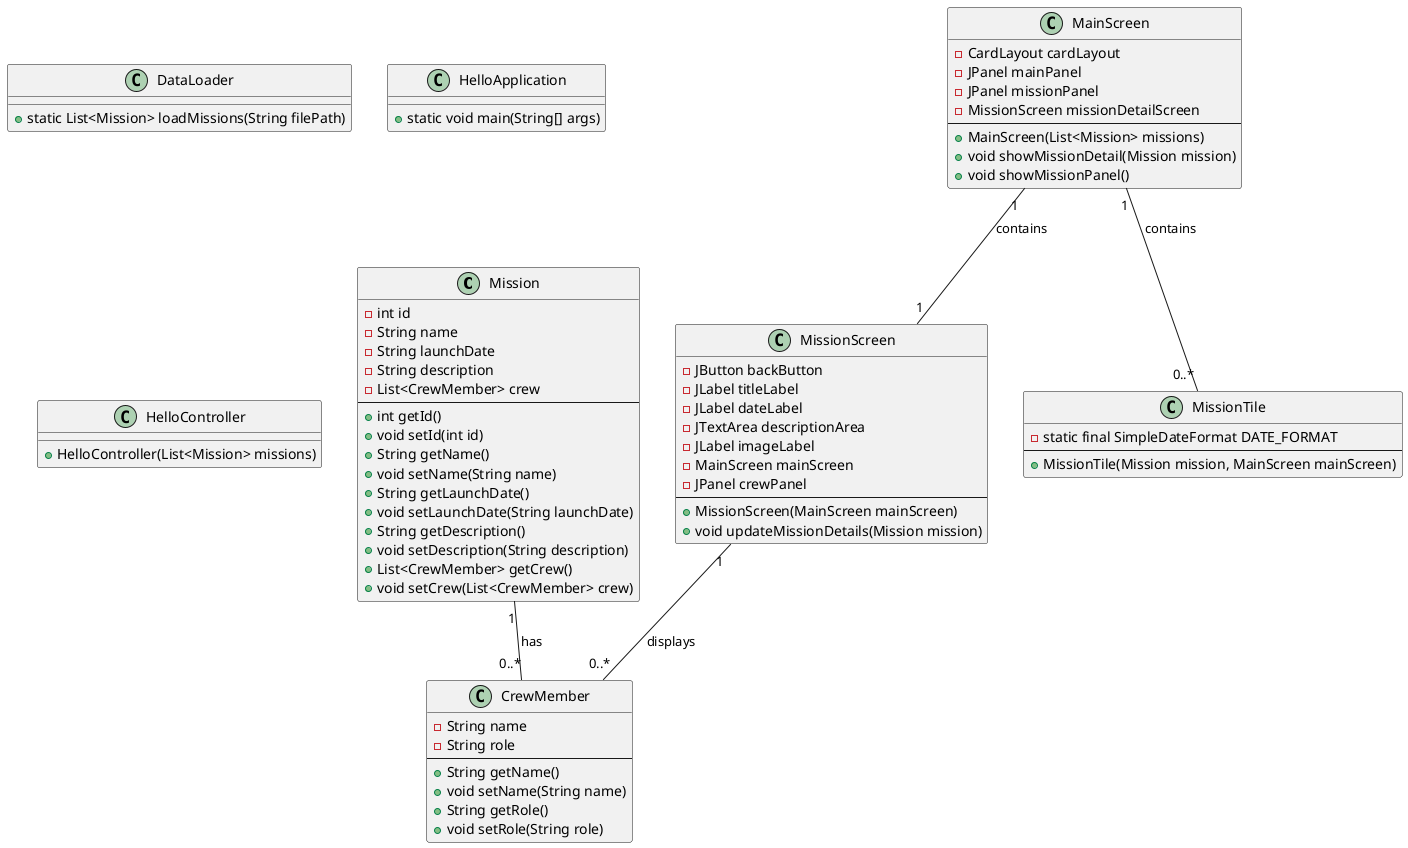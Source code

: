 @startuml
class Mission {
    - int id
    - String name
    - String launchDate
    - String description
    - List<CrewMember> crew
    --
    + int getId()
    + void setId(int id)
    + String getName()
    + void setName(String name)
    + String getLaunchDate()
    + void setLaunchDate(String launchDate)
    + String getDescription()
    + void setDescription(String description)
    + List<CrewMember> getCrew()
    + void setCrew(List<CrewMember> crew)
}

class CrewMember {
    - String name
    - String role
    --
    + String getName()
    + void setName(String name)
    + String getRole()
    + void setRole(String role)
}

class DataLoader {
    + static List<Mission> loadMissions(String filePath)
}

class MainScreen {
    - CardLayout cardLayout
    - JPanel mainPanel
    - JPanel missionPanel
    - MissionScreen missionDetailScreen
    --
    + MainScreen(List<Mission> missions)
    + void showMissionDetail(Mission mission)
    + void showMissionPanel()
}

class MissionScreen {
    - JButton backButton
    - JLabel titleLabel
    - JLabel dateLabel
    - JTextArea descriptionArea
    - JLabel imageLabel
    - MainScreen mainScreen
    - JPanel crewPanel
    --
    + MissionScreen(MainScreen mainScreen)
    + void updateMissionDetails(Mission mission)
}

class MissionTile {
    - static final SimpleDateFormat DATE_FORMAT
    --
    + MissionTile(Mission mission, MainScreen mainScreen)
}

class HelloApplication {
    + static void main(String[] args)
}

class HelloController {
    + HelloController(List<Mission> missions)
}

Mission "1" -- "0..*" CrewMember : has
MainScreen "1" -- "1" MissionScreen : contains
MainScreen "1" -- "0..*" MissionTile : contains
MissionScreen "1" -- "0..*" CrewMember : displays
@enduml